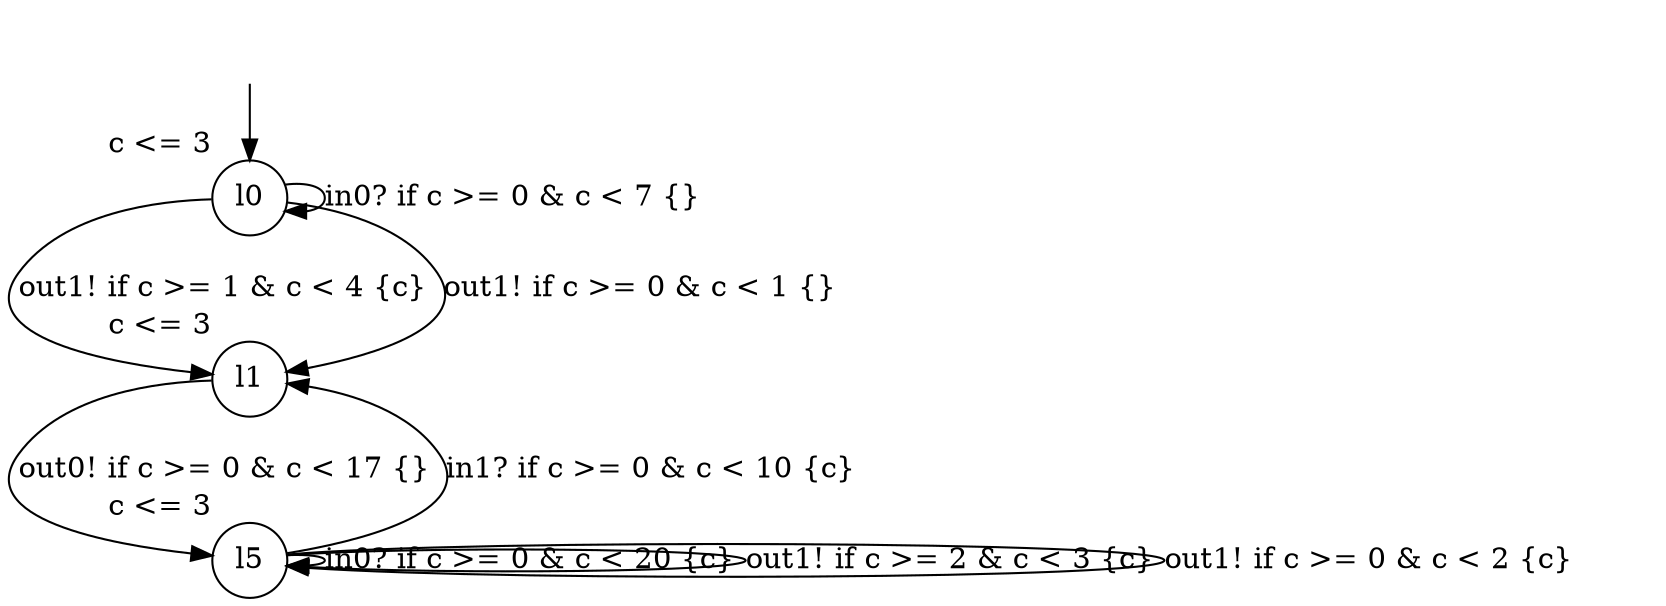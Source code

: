 digraph g {
__start0 [label="" shape="none"];
l0 [shape="circle" margin=0 label="l0", xlabel="c <= 3"];
l1 [shape="circle" margin=0 label="l1", xlabel="c <= 3"];
l5 [shape="circle" margin=0 label="l5", xlabel="c <= 3"];
l0 -> l1 [label="out1! if c >= 1 & c < 4 {c} "];
l0 -> l1 [label="out1! if c >= 0 & c < 1 {} "];
l0 -> l0 [label="in0? if c >= 0 & c < 7 {} "];
l1 -> l5 [label="out0! if c >= 0 & c < 17 {} "];
l5 -> l5 [label="in0? if c >= 0 & c < 20 {c} "];
l5 -> l1 [label="in1? if c >= 0 & c < 10 {c} "];
l5 -> l5 [label="out1! if c >= 2 & c < 3 {c} "];
l5 -> l5 [label="out1! if c >= 0 & c < 2 {c} "];
__start0 -> l0;
}
